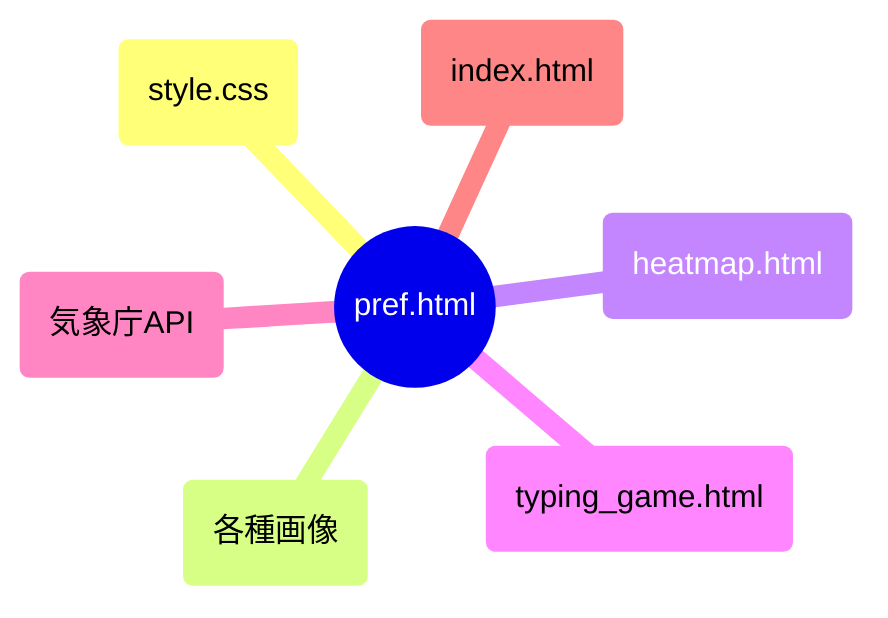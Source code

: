 ---
title: pref.html 関連ファイル関係図（円形配置）
---
mindmap
  root((pref.html))
    css(style.css)
    img(各種画像)
    heatmap(heatmap.html)
    typing(typing_game.html)
    api(気象庁API)
    index(index.html)